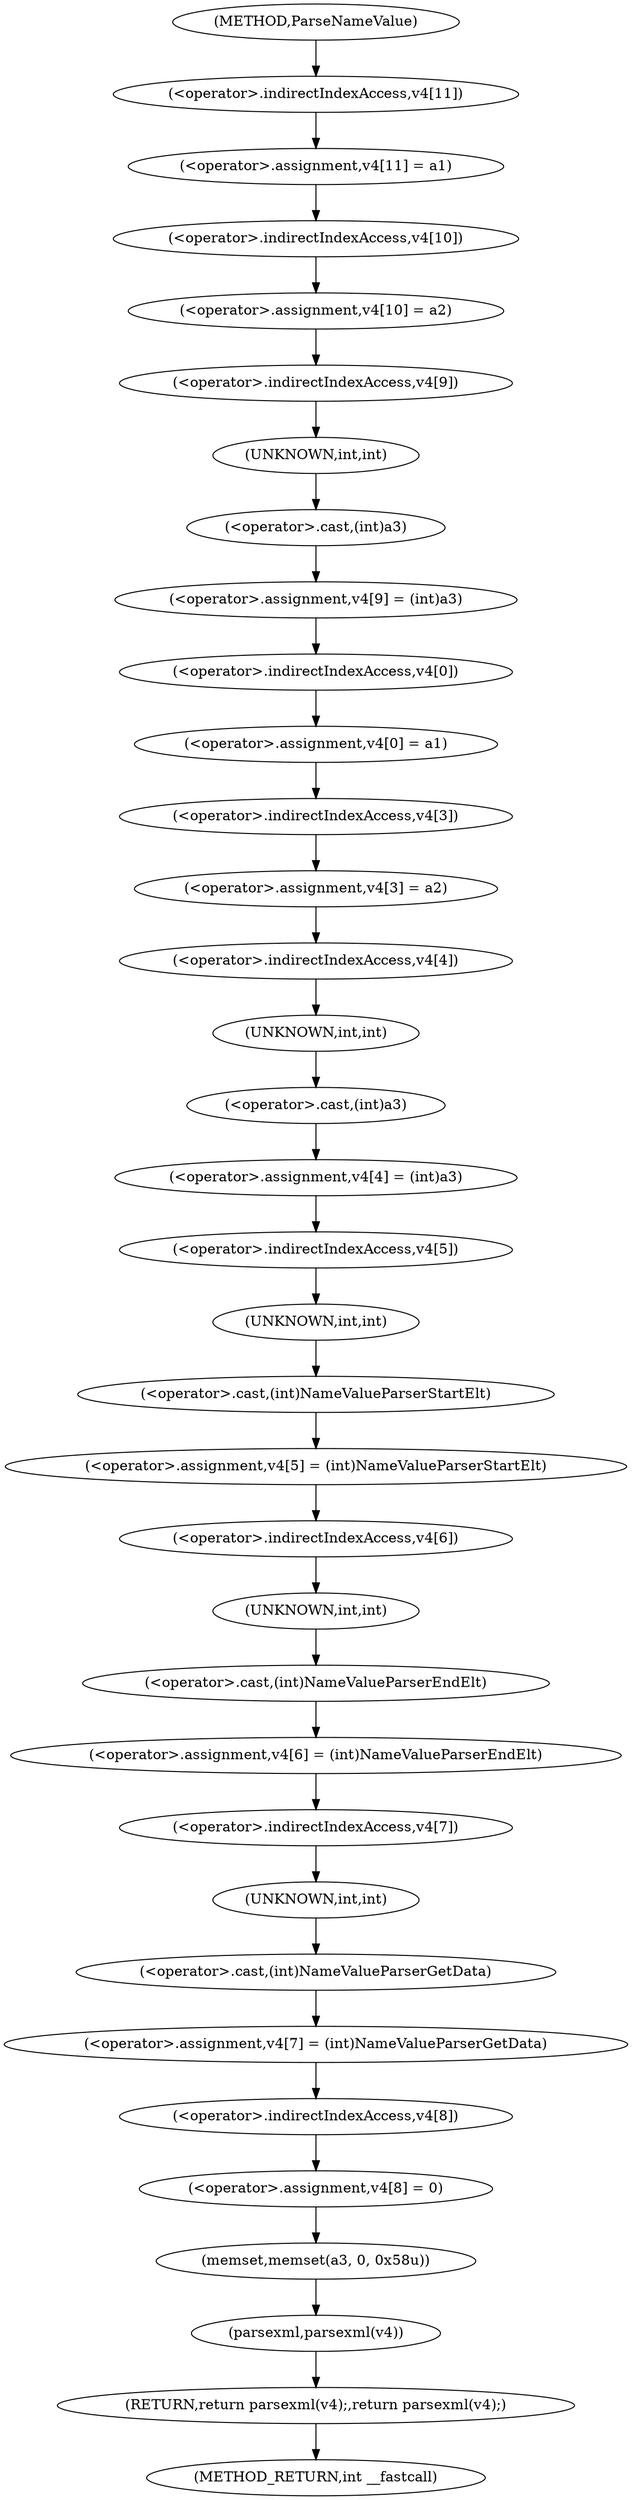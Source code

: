 digraph ParseNameValue {  
"1000108" [label = "(<operator>.assignment,v4[11] = a1)" ]
"1000109" [label = "(<operator>.indirectIndexAccess,v4[11])" ]
"1000113" [label = "(<operator>.assignment,v4[10] = a2)" ]
"1000114" [label = "(<operator>.indirectIndexAccess,v4[10])" ]
"1000118" [label = "(<operator>.assignment,v4[9] = (int)a3)" ]
"1000119" [label = "(<operator>.indirectIndexAccess,v4[9])" ]
"1000122" [label = "(<operator>.cast,(int)a3)" ]
"1000123" [label = "(UNKNOWN,int,int)" ]
"1000125" [label = "(<operator>.assignment,v4[0] = a1)" ]
"1000126" [label = "(<operator>.indirectIndexAccess,v4[0])" ]
"1000130" [label = "(<operator>.assignment,v4[3] = a2)" ]
"1000131" [label = "(<operator>.indirectIndexAccess,v4[3])" ]
"1000135" [label = "(<operator>.assignment,v4[4] = (int)a3)" ]
"1000136" [label = "(<operator>.indirectIndexAccess,v4[4])" ]
"1000139" [label = "(<operator>.cast,(int)a3)" ]
"1000140" [label = "(UNKNOWN,int,int)" ]
"1000142" [label = "(<operator>.assignment,v4[5] = (int)NameValueParserStartElt)" ]
"1000143" [label = "(<operator>.indirectIndexAccess,v4[5])" ]
"1000146" [label = "(<operator>.cast,(int)NameValueParserStartElt)" ]
"1000147" [label = "(UNKNOWN,int,int)" ]
"1000149" [label = "(<operator>.assignment,v4[6] = (int)NameValueParserEndElt)" ]
"1000150" [label = "(<operator>.indirectIndexAccess,v4[6])" ]
"1000153" [label = "(<operator>.cast,(int)NameValueParserEndElt)" ]
"1000154" [label = "(UNKNOWN,int,int)" ]
"1000156" [label = "(<operator>.assignment,v4[7] = (int)NameValueParserGetData)" ]
"1000157" [label = "(<operator>.indirectIndexAccess,v4[7])" ]
"1000160" [label = "(<operator>.cast,(int)NameValueParserGetData)" ]
"1000161" [label = "(UNKNOWN,int,int)" ]
"1000163" [label = "(<operator>.assignment,v4[8] = 0)" ]
"1000164" [label = "(<operator>.indirectIndexAccess,v4[8])" ]
"1000168" [label = "(memset,memset(a3, 0, 0x58u))" ]
"1000172" [label = "(RETURN,return parsexml(v4);,return parsexml(v4);)" ]
"1000173" [label = "(parsexml,parsexml(v4))" ]
"1000102" [label = "(METHOD,ParseNameValue)" ]
"1000175" [label = "(METHOD_RETURN,int __fastcall)" ]
  "1000108" -> "1000114" 
  "1000109" -> "1000108" 
  "1000113" -> "1000119" 
  "1000114" -> "1000113" 
  "1000118" -> "1000126" 
  "1000119" -> "1000123" 
  "1000122" -> "1000118" 
  "1000123" -> "1000122" 
  "1000125" -> "1000131" 
  "1000126" -> "1000125" 
  "1000130" -> "1000136" 
  "1000131" -> "1000130" 
  "1000135" -> "1000143" 
  "1000136" -> "1000140" 
  "1000139" -> "1000135" 
  "1000140" -> "1000139" 
  "1000142" -> "1000150" 
  "1000143" -> "1000147" 
  "1000146" -> "1000142" 
  "1000147" -> "1000146" 
  "1000149" -> "1000157" 
  "1000150" -> "1000154" 
  "1000153" -> "1000149" 
  "1000154" -> "1000153" 
  "1000156" -> "1000164" 
  "1000157" -> "1000161" 
  "1000160" -> "1000156" 
  "1000161" -> "1000160" 
  "1000163" -> "1000168" 
  "1000164" -> "1000163" 
  "1000168" -> "1000173" 
  "1000172" -> "1000175" 
  "1000173" -> "1000172" 
  "1000102" -> "1000109" 
}
